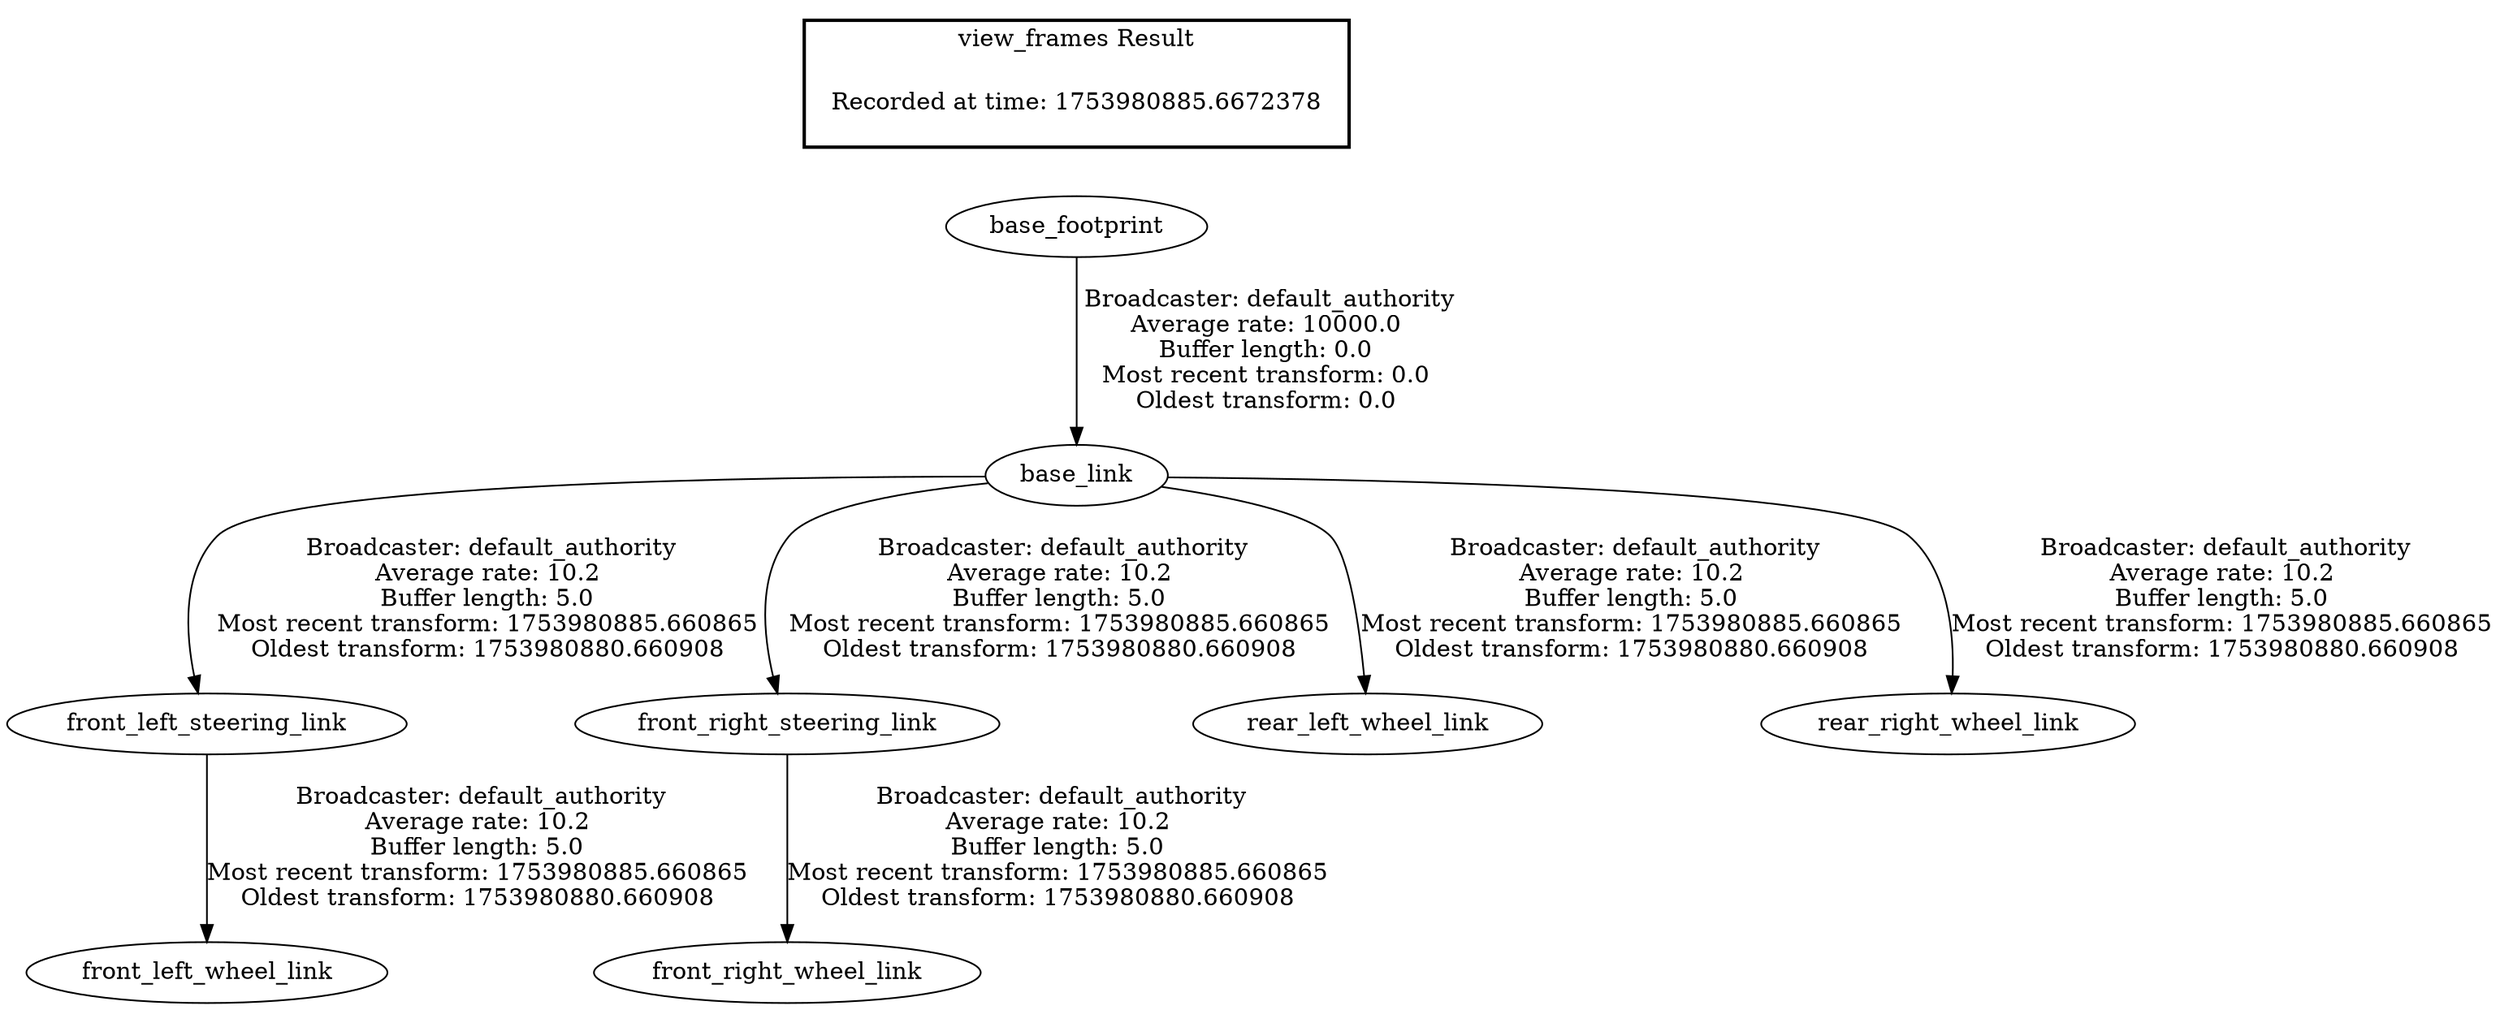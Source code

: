 digraph G {
"base_footprint" -> "base_link"[label=" Broadcaster: default_authority\nAverage rate: 10000.0\nBuffer length: 0.0\nMost recent transform: 0.0\nOldest transform: 0.0\n"];
"base_link" -> "front_left_steering_link"[label=" Broadcaster: default_authority\nAverage rate: 10.2\nBuffer length: 5.0\nMost recent transform: 1753980885.660865\nOldest transform: 1753980880.660908\n"];
"front_left_steering_link" -> "front_left_wheel_link"[label=" Broadcaster: default_authority\nAverage rate: 10.2\nBuffer length: 5.0\nMost recent transform: 1753980885.660865\nOldest transform: 1753980880.660908\n"];
"base_link" -> "front_right_steering_link"[label=" Broadcaster: default_authority\nAverage rate: 10.2\nBuffer length: 5.0\nMost recent transform: 1753980885.660865\nOldest transform: 1753980880.660908\n"];
"front_right_steering_link" -> "front_right_wheel_link"[label=" Broadcaster: default_authority\nAverage rate: 10.2\nBuffer length: 5.0\nMost recent transform: 1753980885.660865\nOldest transform: 1753980880.660908\n"];
"base_link" -> "rear_left_wheel_link"[label=" Broadcaster: default_authority\nAverage rate: 10.2\nBuffer length: 5.0\nMost recent transform: 1753980885.660865\nOldest transform: 1753980880.660908\n"];
"base_link" -> "rear_right_wheel_link"[label=" Broadcaster: default_authority\nAverage rate: 10.2\nBuffer length: 5.0\nMost recent transform: 1753980885.660865\nOldest transform: 1753980880.660908\n"];
edge [style=invis];
 subgraph cluster_legend { style=bold; color=black; label ="view_frames Result";
"Recorded at time: 1753980885.6672378"[ shape=plaintext ] ;
}->"base_footprint";
}